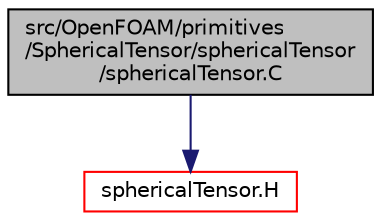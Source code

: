 digraph "src/OpenFOAM/primitives/SphericalTensor/sphericalTensor/sphericalTensor.C"
{
  bgcolor="transparent";
  edge [fontname="Helvetica",fontsize="10",labelfontname="Helvetica",labelfontsize="10"];
  node [fontname="Helvetica",fontsize="10",shape=record];
  Node0 [label="src/OpenFOAM/primitives\l/SphericalTensor/sphericalTensor\l/sphericalTensor.C",height=0.2,width=0.4,color="black", fillcolor="grey75", style="filled", fontcolor="black"];
  Node0 -> Node1 [color="midnightblue",fontsize="10",style="solid",fontname="Helvetica"];
  Node1 [label="sphericalTensor.H",height=0.2,width=0.4,color="red",URL="$a13412.html"];
}
